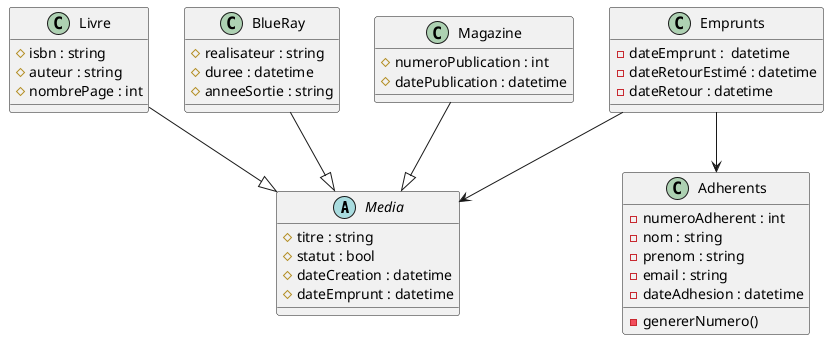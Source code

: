 @startuml

abstract Media {
# titre : string
# statut : bool
# dateCreation : datetime
# dateEmprunt : datetime
}

class Livre {
# isbn : string
# auteur : string
# nombrePage : int
}

class BlueRay {
# realisateur : string
# duree : datetime
# anneeSortie : string
}

class Magazine {
# numeroPublication : int
# datePublication : datetime
}

class Adherents {
- numeroAdherent : int
- nom : string
- prenom : string
- email : string
- dateAdhesion : datetime
- genererNumero()
}

class Emprunts {
- dateEmprunt :  datetime
- dateRetourEstimé : datetime
- dateRetour : datetime
}

Livre --|> Media
BlueRay --|> Media
Magazine --|> Media
Emprunts --> Media
Emprunts --> Adherents


@enduml